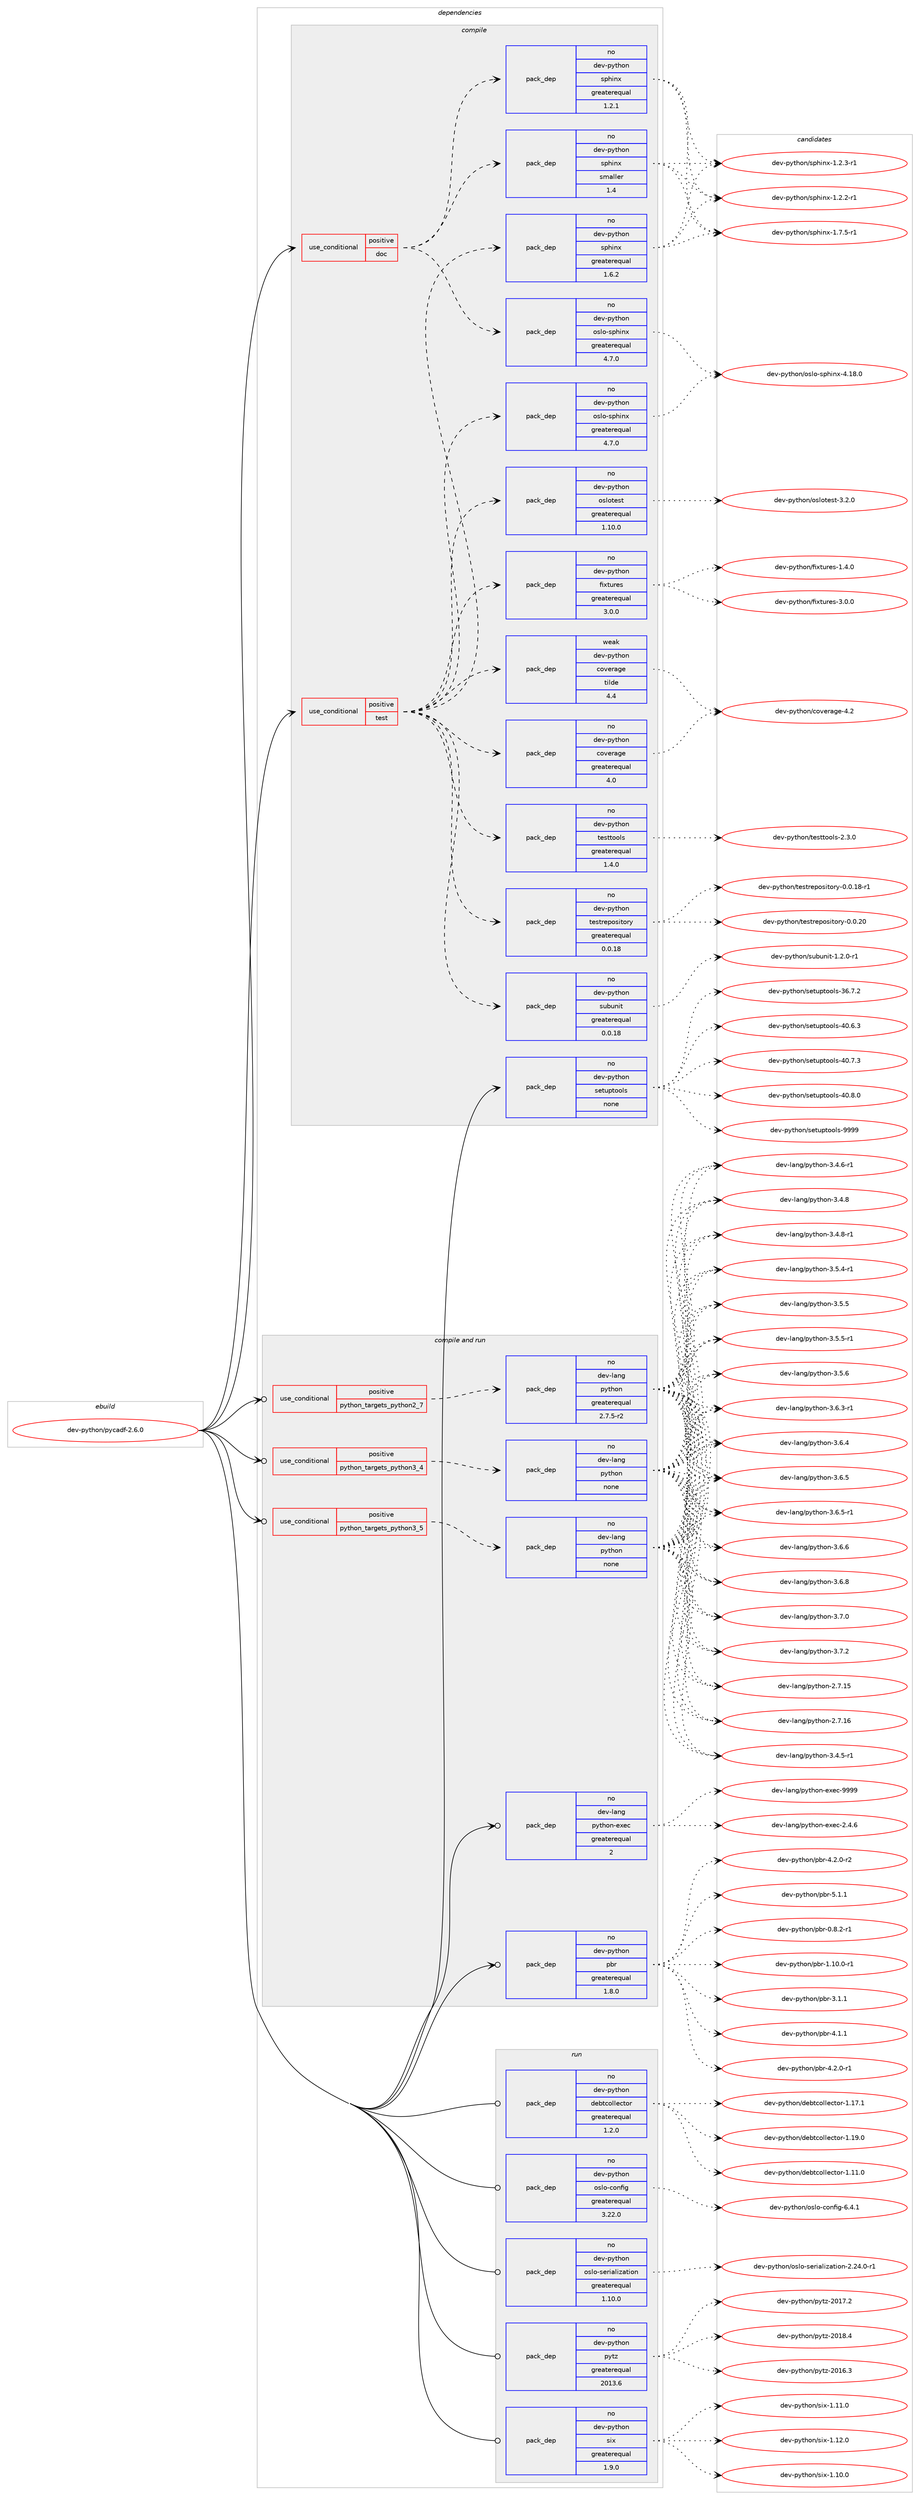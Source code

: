 digraph prolog {

# *************
# Graph options
# *************

newrank=true;
concentrate=true;
compound=true;
graph [rankdir=LR,fontname=Helvetica,fontsize=10,ranksep=1.5];#, ranksep=2.5, nodesep=0.2];
edge  [arrowhead=vee];
node  [fontname=Helvetica,fontsize=10];

# **********
# The ebuild
# **********

subgraph cluster_leftcol {
color=gray;
rank=same;
label=<<i>ebuild</i>>;
id [label="dev-python/pycadf-2.6.0", color=red, width=4, href="../dev-python/pycadf-2.6.0.svg"];
}

# ****************
# The dependencies
# ****************

subgraph cluster_midcol {
color=gray;
label=<<i>dependencies</i>>;
subgraph cluster_compile {
fillcolor="#eeeeee";
style=filled;
label=<<i>compile</i>>;
subgraph cond380289 {
dependency1427818 [label=<<TABLE BORDER="0" CELLBORDER="1" CELLSPACING="0" CELLPADDING="4"><TR><TD ROWSPAN="3" CELLPADDING="10">use_conditional</TD></TR><TR><TD>positive</TD></TR><TR><TD>doc</TD></TR></TABLE>>, shape=none, color=red];
subgraph pack1024215 {
dependency1427819 [label=<<TABLE BORDER="0" CELLBORDER="1" CELLSPACING="0" CELLPADDING="4" WIDTH="220"><TR><TD ROWSPAN="6" CELLPADDING="30">pack_dep</TD></TR><TR><TD WIDTH="110">no</TD></TR><TR><TD>dev-python</TD></TR><TR><TD>oslo-sphinx</TD></TR><TR><TD>greaterequal</TD></TR><TR><TD>4.7.0</TD></TR></TABLE>>, shape=none, color=blue];
}
dependency1427818:e -> dependency1427819:w [weight=20,style="dashed",arrowhead="vee"];
subgraph pack1024216 {
dependency1427820 [label=<<TABLE BORDER="0" CELLBORDER="1" CELLSPACING="0" CELLPADDING="4" WIDTH="220"><TR><TD ROWSPAN="6" CELLPADDING="30">pack_dep</TD></TR><TR><TD WIDTH="110">no</TD></TR><TR><TD>dev-python</TD></TR><TR><TD>sphinx</TD></TR><TR><TD>greaterequal</TD></TR><TR><TD>1.2.1</TD></TR></TABLE>>, shape=none, color=blue];
}
dependency1427818:e -> dependency1427820:w [weight=20,style="dashed",arrowhead="vee"];
subgraph pack1024217 {
dependency1427821 [label=<<TABLE BORDER="0" CELLBORDER="1" CELLSPACING="0" CELLPADDING="4" WIDTH="220"><TR><TD ROWSPAN="6" CELLPADDING="30">pack_dep</TD></TR><TR><TD WIDTH="110">no</TD></TR><TR><TD>dev-python</TD></TR><TR><TD>sphinx</TD></TR><TR><TD>smaller</TD></TR><TR><TD>1.4</TD></TR></TABLE>>, shape=none, color=blue];
}
dependency1427818:e -> dependency1427821:w [weight=20,style="dashed",arrowhead="vee"];
}
id:e -> dependency1427818:w [weight=20,style="solid",arrowhead="vee"];
subgraph cond380290 {
dependency1427822 [label=<<TABLE BORDER="0" CELLBORDER="1" CELLSPACING="0" CELLPADDING="4"><TR><TD ROWSPAN="3" CELLPADDING="10">use_conditional</TD></TR><TR><TD>positive</TD></TR><TR><TD>test</TD></TR></TABLE>>, shape=none, color=red];
subgraph pack1024218 {
dependency1427823 [label=<<TABLE BORDER="0" CELLBORDER="1" CELLSPACING="0" CELLPADDING="4" WIDTH="220"><TR><TD ROWSPAN="6" CELLPADDING="30">pack_dep</TD></TR><TR><TD WIDTH="110">no</TD></TR><TR><TD>dev-python</TD></TR><TR><TD>coverage</TD></TR><TR><TD>greaterequal</TD></TR><TR><TD>4.0</TD></TR></TABLE>>, shape=none, color=blue];
}
dependency1427822:e -> dependency1427823:w [weight=20,style="dashed",arrowhead="vee"];
subgraph pack1024219 {
dependency1427824 [label=<<TABLE BORDER="0" CELLBORDER="1" CELLSPACING="0" CELLPADDING="4" WIDTH="220"><TR><TD ROWSPAN="6" CELLPADDING="30">pack_dep</TD></TR><TR><TD WIDTH="110">weak</TD></TR><TR><TD>dev-python</TD></TR><TR><TD>coverage</TD></TR><TR><TD>tilde</TD></TR><TR><TD>4.4</TD></TR></TABLE>>, shape=none, color=blue];
}
dependency1427822:e -> dependency1427824:w [weight=20,style="dashed",arrowhead="vee"];
subgraph pack1024220 {
dependency1427825 [label=<<TABLE BORDER="0" CELLBORDER="1" CELLSPACING="0" CELLPADDING="4" WIDTH="220"><TR><TD ROWSPAN="6" CELLPADDING="30">pack_dep</TD></TR><TR><TD WIDTH="110">no</TD></TR><TR><TD>dev-python</TD></TR><TR><TD>fixtures</TD></TR><TR><TD>greaterequal</TD></TR><TR><TD>3.0.0</TD></TR></TABLE>>, shape=none, color=blue];
}
dependency1427822:e -> dependency1427825:w [weight=20,style="dashed",arrowhead="vee"];
subgraph pack1024221 {
dependency1427826 [label=<<TABLE BORDER="0" CELLBORDER="1" CELLSPACING="0" CELLPADDING="4" WIDTH="220"><TR><TD ROWSPAN="6" CELLPADDING="30">pack_dep</TD></TR><TR><TD WIDTH="110">no</TD></TR><TR><TD>dev-python</TD></TR><TR><TD>oslotest</TD></TR><TR><TD>greaterequal</TD></TR><TR><TD>1.10.0</TD></TR></TABLE>>, shape=none, color=blue];
}
dependency1427822:e -> dependency1427826:w [weight=20,style="dashed",arrowhead="vee"];
subgraph pack1024222 {
dependency1427827 [label=<<TABLE BORDER="0" CELLBORDER="1" CELLSPACING="0" CELLPADDING="4" WIDTH="220"><TR><TD ROWSPAN="6" CELLPADDING="30">pack_dep</TD></TR><TR><TD WIDTH="110">no</TD></TR><TR><TD>dev-python</TD></TR><TR><TD>subunit</TD></TR><TR><TD>greaterequal</TD></TR><TR><TD>0.0.18</TD></TR></TABLE>>, shape=none, color=blue];
}
dependency1427822:e -> dependency1427827:w [weight=20,style="dashed",arrowhead="vee"];
subgraph pack1024223 {
dependency1427828 [label=<<TABLE BORDER="0" CELLBORDER="1" CELLSPACING="0" CELLPADDING="4" WIDTH="220"><TR><TD ROWSPAN="6" CELLPADDING="30">pack_dep</TD></TR><TR><TD WIDTH="110">no</TD></TR><TR><TD>dev-python</TD></TR><TR><TD>testrepository</TD></TR><TR><TD>greaterequal</TD></TR><TR><TD>0.0.18</TD></TR></TABLE>>, shape=none, color=blue];
}
dependency1427822:e -> dependency1427828:w [weight=20,style="dashed",arrowhead="vee"];
subgraph pack1024224 {
dependency1427829 [label=<<TABLE BORDER="0" CELLBORDER="1" CELLSPACING="0" CELLPADDING="4" WIDTH="220"><TR><TD ROWSPAN="6" CELLPADDING="30">pack_dep</TD></TR><TR><TD WIDTH="110">no</TD></TR><TR><TD>dev-python</TD></TR><TR><TD>testtools</TD></TR><TR><TD>greaterequal</TD></TR><TR><TD>1.4.0</TD></TR></TABLE>>, shape=none, color=blue];
}
dependency1427822:e -> dependency1427829:w [weight=20,style="dashed",arrowhead="vee"];
subgraph pack1024225 {
dependency1427830 [label=<<TABLE BORDER="0" CELLBORDER="1" CELLSPACING="0" CELLPADDING="4" WIDTH="220"><TR><TD ROWSPAN="6" CELLPADDING="30">pack_dep</TD></TR><TR><TD WIDTH="110">no</TD></TR><TR><TD>dev-python</TD></TR><TR><TD>oslo-sphinx</TD></TR><TR><TD>greaterequal</TD></TR><TR><TD>4.7.0</TD></TR></TABLE>>, shape=none, color=blue];
}
dependency1427822:e -> dependency1427830:w [weight=20,style="dashed",arrowhead="vee"];
subgraph pack1024226 {
dependency1427831 [label=<<TABLE BORDER="0" CELLBORDER="1" CELLSPACING="0" CELLPADDING="4" WIDTH="220"><TR><TD ROWSPAN="6" CELLPADDING="30">pack_dep</TD></TR><TR><TD WIDTH="110">no</TD></TR><TR><TD>dev-python</TD></TR><TR><TD>sphinx</TD></TR><TR><TD>greaterequal</TD></TR><TR><TD>1.6.2</TD></TR></TABLE>>, shape=none, color=blue];
}
dependency1427822:e -> dependency1427831:w [weight=20,style="dashed",arrowhead="vee"];
}
id:e -> dependency1427822:w [weight=20,style="solid",arrowhead="vee"];
subgraph pack1024227 {
dependency1427832 [label=<<TABLE BORDER="0" CELLBORDER="1" CELLSPACING="0" CELLPADDING="4" WIDTH="220"><TR><TD ROWSPAN="6" CELLPADDING="30">pack_dep</TD></TR><TR><TD WIDTH="110">no</TD></TR><TR><TD>dev-python</TD></TR><TR><TD>setuptools</TD></TR><TR><TD>none</TD></TR><TR><TD></TD></TR></TABLE>>, shape=none, color=blue];
}
id:e -> dependency1427832:w [weight=20,style="solid",arrowhead="vee"];
}
subgraph cluster_compileandrun {
fillcolor="#eeeeee";
style=filled;
label=<<i>compile and run</i>>;
subgraph cond380291 {
dependency1427833 [label=<<TABLE BORDER="0" CELLBORDER="1" CELLSPACING="0" CELLPADDING="4"><TR><TD ROWSPAN="3" CELLPADDING="10">use_conditional</TD></TR><TR><TD>positive</TD></TR><TR><TD>python_targets_python2_7</TD></TR></TABLE>>, shape=none, color=red];
subgraph pack1024228 {
dependency1427834 [label=<<TABLE BORDER="0" CELLBORDER="1" CELLSPACING="0" CELLPADDING="4" WIDTH="220"><TR><TD ROWSPAN="6" CELLPADDING="30">pack_dep</TD></TR><TR><TD WIDTH="110">no</TD></TR><TR><TD>dev-lang</TD></TR><TR><TD>python</TD></TR><TR><TD>greaterequal</TD></TR><TR><TD>2.7.5-r2</TD></TR></TABLE>>, shape=none, color=blue];
}
dependency1427833:e -> dependency1427834:w [weight=20,style="dashed",arrowhead="vee"];
}
id:e -> dependency1427833:w [weight=20,style="solid",arrowhead="odotvee"];
subgraph cond380292 {
dependency1427835 [label=<<TABLE BORDER="0" CELLBORDER="1" CELLSPACING="0" CELLPADDING="4"><TR><TD ROWSPAN="3" CELLPADDING="10">use_conditional</TD></TR><TR><TD>positive</TD></TR><TR><TD>python_targets_python3_4</TD></TR></TABLE>>, shape=none, color=red];
subgraph pack1024229 {
dependency1427836 [label=<<TABLE BORDER="0" CELLBORDER="1" CELLSPACING="0" CELLPADDING="4" WIDTH="220"><TR><TD ROWSPAN="6" CELLPADDING="30">pack_dep</TD></TR><TR><TD WIDTH="110">no</TD></TR><TR><TD>dev-lang</TD></TR><TR><TD>python</TD></TR><TR><TD>none</TD></TR><TR><TD></TD></TR></TABLE>>, shape=none, color=blue];
}
dependency1427835:e -> dependency1427836:w [weight=20,style="dashed",arrowhead="vee"];
}
id:e -> dependency1427835:w [weight=20,style="solid",arrowhead="odotvee"];
subgraph cond380293 {
dependency1427837 [label=<<TABLE BORDER="0" CELLBORDER="1" CELLSPACING="0" CELLPADDING="4"><TR><TD ROWSPAN="3" CELLPADDING="10">use_conditional</TD></TR><TR><TD>positive</TD></TR><TR><TD>python_targets_python3_5</TD></TR></TABLE>>, shape=none, color=red];
subgraph pack1024230 {
dependency1427838 [label=<<TABLE BORDER="0" CELLBORDER="1" CELLSPACING="0" CELLPADDING="4" WIDTH="220"><TR><TD ROWSPAN="6" CELLPADDING="30">pack_dep</TD></TR><TR><TD WIDTH="110">no</TD></TR><TR><TD>dev-lang</TD></TR><TR><TD>python</TD></TR><TR><TD>none</TD></TR><TR><TD></TD></TR></TABLE>>, shape=none, color=blue];
}
dependency1427837:e -> dependency1427838:w [weight=20,style="dashed",arrowhead="vee"];
}
id:e -> dependency1427837:w [weight=20,style="solid",arrowhead="odotvee"];
subgraph pack1024231 {
dependency1427839 [label=<<TABLE BORDER="0" CELLBORDER="1" CELLSPACING="0" CELLPADDING="4" WIDTH="220"><TR><TD ROWSPAN="6" CELLPADDING="30">pack_dep</TD></TR><TR><TD WIDTH="110">no</TD></TR><TR><TD>dev-lang</TD></TR><TR><TD>python-exec</TD></TR><TR><TD>greaterequal</TD></TR><TR><TD>2</TD></TR></TABLE>>, shape=none, color=blue];
}
id:e -> dependency1427839:w [weight=20,style="solid",arrowhead="odotvee"];
subgraph pack1024232 {
dependency1427840 [label=<<TABLE BORDER="0" CELLBORDER="1" CELLSPACING="0" CELLPADDING="4" WIDTH="220"><TR><TD ROWSPAN="6" CELLPADDING="30">pack_dep</TD></TR><TR><TD WIDTH="110">no</TD></TR><TR><TD>dev-python</TD></TR><TR><TD>pbr</TD></TR><TR><TD>greaterequal</TD></TR><TR><TD>1.8.0</TD></TR></TABLE>>, shape=none, color=blue];
}
id:e -> dependency1427840:w [weight=20,style="solid",arrowhead="odotvee"];
}
subgraph cluster_run {
fillcolor="#eeeeee";
style=filled;
label=<<i>run</i>>;
subgraph pack1024233 {
dependency1427841 [label=<<TABLE BORDER="0" CELLBORDER="1" CELLSPACING="0" CELLPADDING="4" WIDTH="220"><TR><TD ROWSPAN="6" CELLPADDING="30">pack_dep</TD></TR><TR><TD WIDTH="110">no</TD></TR><TR><TD>dev-python</TD></TR><TR><TD>debtcollector</TD></TR><TR><TD>greaterequal</TD></TR><TR><TD>1.2.0</TD></TR></TABLE>>, shape=none, color=blue];
}
id:e -> dependency1427841:w [weight=20,style="solid",arrowhead="odot"];
subgraph pack1024234 {
dependency1427842 [label=<<TABLE BORDER="0" CELLBORDER="1" CELLSPACING="0" CELLPADDING="4" WIDTH="220"><TR><TD ROWSPAN="6" CELLPADDING="30">pack_dep</TD></TR><TR><TD WIDTH="110">no</TD></TR><TR><TD>dev-python</TD></TR><TR><TD>oslo-config</TD></TR><TR><TD>greaterequal</TD></TR><TR><TD>3.22.0</TD></TR></TABLE>>, shape=none, color=blue];
}
id:e -> dependency1427842:w [weight=20,style="solid",arrowhead="odot"];
subgraph pack1024235 {
dependency1427843 [label=<<TABLE BORDER="0" CELLBORDER="1" CELLSPACING="0" CELLPADDING="4" WIDTH="220"><TR><TD ROWSPAN="6" CELLPADDING="30">pack_dep</TD></TR><TR><TD WIDTH="110">no</TD></TR><TR><TD>dev-python</TD></TR><TR><TD>oslo-serialization</TD></TR><TR><TD>greaterequal</TD></TR><TR><TD>1.10.0</TD></TR></TABLE>>, shape=none, color=blue];
}
id:e -> dependency1427843:w [weight=20,style="solid",arrowhead="odot"];
subgraph pack1024236 {
dependency1427844 [label=<<TABLE BORDER="0" CELLBORDER="1" CELLSPACING="0" CELLPADDING="4" WIDTH="220"><TR><TD ROWSPAN="6" CELLPADDING="30">pack_dep</TD></TR><TR><TD WIDTH="110">no</TD></TR><TR><TD>dev-python</TD></TR><TR><TD>pytz</TD></TR><TR><TD>greaterequal</TD></TR><TR><TD>2013.6</TD></TR></TABLE>>, shape=none, color=blue];
}
id:e -> dependency1427844:w [weight=20,style="solid",arrowhead="odot"];
subgraph pack1024237 {
dependency1427845 [label=<<TABLE BORDER="0" CELLBORDER="1" CELLSPACING="0" CELLPADDING="4" WIDTH="220"><TR><TD ROWSPAN="6" CELLPADDING="30">pack_dep</TD></TR><TR><TD WIDTH="110">no</TD></TR><TR><TD>dev-python</TD></TR><TR><TD>six</TD></TR><TR><TD>greaterequal</TD></TR><TR><TD>1.9.0</TD></TR></TABLE>>, shape=none, color=blue];
}
id:e -> dependency1427845:w [weight=20,style="solid",arrowhead="odot"];
}
}

# **************
# The candidates
# **************

subgraph cluster_choices {
rank=same;
color=gray;
label=<<i>candidates</i>>;

subgraph choice1024215 {
color=black;
nodesep=1;
choice10010111845112121116104111110471111151081114511511210410511012045524649564648 [label="dev-python/oslo-sphinx-4.18.0", color=red, width=4,href="../dev-python/oslo-sphinx-4.18.0.svg"];
dependency1427819:e -> choice10010111845112121116104111110471111151081114511511210410511012045524649564648:w [style=dotted,weight="100"];
}
subgraph choice1024216 {
color=black;
nodesep=1;
choice10010111845112121116104111110471151121041051101204549465046504511449 [label="dev-python/sphinx-1.2.2-r1", color=red, width=4,href="../dev-python/sphinx-1.2.2-r1.svg"];
choice10010111845112121116104111110471151121041051101204549465046514511449 [label="dev-python/sphinx-1.2.3-r1", color=red, width=4,href="../dev-python/sphinx-1.2.3-r1.svg"];
choice10010111845112121116104111110471151121041051101204549465546534511449 [label="dev-python/sphinx-1.7.5-r1", color=red, width=4,href="../dev-python/sphinx-1.7.5-r1.svg"];
dependency1427820:e -> choice10010111845112121116104111110471151121041051101204549465046504511449:w [style=dotted,weight="100"];
dependency1427820:e -> choice10010111845112121116104111110471151121041051101204549465046514511449:w [style=dotted,weight="100"];
dependency1427820:e -> choice10010111845112121116104111110471151121041051101204549465546534511449:w [style=dotted,weight="100"];
}
subgraph choice1024217 {
color=black;
nodesep=1;
choice10010111845112121116104111110471151121041051101204549465046504511449 [label="dev-python/sphinx-1.2.2-r1", color=red, width=4,href="../dev-python/sphinx-1.2.2-r1.svg"];
choice10010111845112121116104111110471151121041051101204549465046514511449 [label="dev-python/sphinx-1.2.3-r1", color=red, width=4,href="../dev-python/sphinx-1.2.3-r1.svg"];
choice10010111845112121116104111110471151121041051101204549465546534511449 [label="dev-python/sphinx-1.7.5-r1", color=red, width=4,href="../dev-python/sphinx-1.7.5-r1.svg"];
dependency1427821:e -> choice10010111845112121116104111110471151121041051101204549465046504511449:w [style=dotted,weight="100"];
dependency1427821:e -> choice10010111845112121116104111110471151121041051101204549465046514511449:w [style=dotted,weight="100"];
dependency1427821:e -> choice10010111845112121116104111110471151121041051101204549465546534511449:w [style=dotted,weight="100"];
}
subgraph choice1024218 {
color=black;
nodesep=1;
choice1001011184511212111610411111047991111181011149710310145524650 [label="dev-python/coverage-4.2", color=red, width=4,href="../dev-python/coverage-4.2.svg"];
dependency1427823:e -> choice1001011184511212111610411111047991111181011149710310145524650:w [style=dotted,weight="100"];
}
subgraph choice1024219 {
color=black;
nodesep=1;
choice1001011184511212111610411111047991111181011149710310145524650 [label="dev-python/coverage-4.2", color=red, width=4,href="../dev-python/coverage-4.2.svg"];
dependency1427824:e -> choice1001011184511212111610411111047991111181011149710310145524650:w [style=dotted,weight="100"];
}
subgraph choice1024220 {
color=black;
nodesep=1;
choice1001011184511212111610411111047102105120116117114101115454946524648 [label="dev-python/fixtures-1.4.0", color=red, width=4,href="../dev-python/fixtures-1.4.0.svg"];
choice1001011184511212111610411111047102105120116117114101115455146484648 [label="dev-python/fixtures-3.0.0", color=red, width=4,href="../dev-python/fixtures-3.0.0.svg"];
dependency1427825:e -> choice1001011184511212111610411111047102105120116117114101115454946524648:w [style=dotted,weight="100"];
dependency1427825:e -> choice1001011184511212111610411111047102105120116117114101115455146484648:w [style=dotted,weight="100"];
}
subgraph choice1024221 {
color=black;
nodesep=1;
choice1001011184511212111610411111047111115108111116101115116455146504648 [label="dev-python/oslotest-3.2.0", color=red, width=4,href="../dev-python/oslotest-3.2.0.svg"];
dependency1427826:e -> choice1001011184511212111610411111047111115108111116101115116455146504648:w [style=dotted,weight="100"];
}
subgraph choice1024222 {
color=black;
nodesep=1;
choice1001011184511212111610411111047115117981171101051164549465046484511449 [label="dev-python/subunit-1.2.0-r1", color=red, width=4,href="../dev-python/subunit-1.2.0-r1.svg"];
dependency1427827:e -> choice1001011184511212111610411111047115117981171101051164549465046484511449:w [style=dotted,weight="100"];
}
subgraph choice1024223 {
color=black;
nodesep=1;
choice1001011184511212111610411111047116101115116114101112111115105116111114121454846484649564511449 [label="dev-python/testrepository-0.0.18-r1", color=red, width=4,href="../dev-python/testrepository-0.0.18-r1.svg"];
choice100101118451121211161041111104711610111511611410111211111510511611111412145484648465048 [label="dev-python/testrepository-0.0.20", color=red, width=4,href="../dev-python/testrepository-0.0.20.svg"];
dependency1427828:e -> choice1001011184511212111610411111047116101115116114101112111115105116111114121454846484649564511449:w [style=dotted,weight="100"];
dependency1427828:e -> choice100101118451121211161041111104711610111511611410111211111510511611111412145484648465048:w [style=dotted,weight="100"];
}
subgraph choice1024224 {
color=black;
nodesep=1;
choice1001011184511212111610411111047116101115116116111111108115455046514648 [label="dev-python/testtools-2.3.0", color=red, width=4,href="../dev-python/testtools-2.3.0.svg"];
dependency1427829:e -> choice1001011184511212111610411111047116101115116116111111108115455046514648:w [style=dotted,weight="100"];
}
subgraph choice1024225 {
color=black;
nodesep=1;
choice10010111845112121116104111110471111151081114511511210410511012045524649564648 [label="dev-python/oslo-sphinx-4.18.0", color=red, width=4,href="../dev-python/oslo-sphinx-4.18.0.svg"];
dependency1427830:e -> choice10010111845112121116104111110471111151081114511511210410511012045524649564648:w [style=dotted,weight="100"];
}
subgraph choice1024226 {
color=black;
nodesep=1;
choice10010111845112121116104111110471151121041051101204549465046504511449 [label="dev-python/sphinx-1.2.2-r1", color=red, width=4,href="../dev-python/sphinx-1.2.2-r1.svg"];
choice10010111845112121116104111110471151121041051101204549465046514511449 [label="dev-python/sphinx-1.2.3-r1", color=red, width=4,href="../dev-python/sphinx-1.2.3-r1.svg"];
choice10010111845112121116104111110471151121041051101204549465546534511449 [label="dev-python/sphinx-1.7.5-r1", color=red, width=4,href="../dev-python/sphinx-1.7.5-r1.svg"];
dependency1427831:e -> choice10010111845112121116104111110471151121041051101204549465046504511449:w [style=dotted,weight="100"];
dependency1427831:e -> choice10010111845112121116104111110471151121041051101204549465046514511449:w [style=dotted,weight="100"];
dependency1427831:e -> choice10010111845112121116104111110471151121041051101204549465546534511449:w [style=dotted,weight="100"];
}
subgraph choice1024227 {
color=black;
nodesep=1;
choice100101118451121211161041111104711510111611711211611111110811545515446554650 [label="dev-python/setuptools-36.7.2", color=red, width=4,href="../dev-python/setuptools-36.7.2.svg"];
choice100101118451121211161041111104711510111611711211611111110811545524846544651 [label="dev-python/setuptools-40.6.3", color=red, width=4,href="../dev-python/setuptools-40.6.3.svg"];
choice100101118451121211161041111104711510111611711211611111110811545524846554651 [label="dev-python/setuptools-40.7.3", color=red, width=4,href="../dev-python/setuptools-40.7.3.svg"];
choice100101118451121211161041111104711510111611711211611111110811545524846564648 [label="dev-python/setuptools-40.8.0", color=red, width=4,href="../dev-python/setuptools-40.8.0.svg"];
choice10010111845112121116104111110471151011161171121161111111081154557575757 [label="dev-python/setuptools-9999", color=red, width=4,href="../dev-python/setuptools-9999.svg"];
dependency1427832:e -> choice100101118451121211161041111104711510111611711211611111110811545515446554650:w [style=dotted,weight="100"];
dependency1427832:e -> choice100101118451121211161041111104711510111611711211611111110811545524846544651:w [style=dotted,weight="100"];
dependency1427832:e -> choice100101118451121211161041111104711510111611711211611111110811545524846554651:w [style=dotted,weight="100"];
dependency1427832:e -> choice100101118451121211161041111104711510111611711211611111110811545524846564648:w [style=dotted,weight="100"];
dependency1427832:e -> choice10010111845112121116104111110471151011161171121161111111081154557575757:w [style=dotted,weight="100"];
}
subgraph choice1024228 {
color=black;
nodesep=1;
choice10010111845108971101034711212111610411111045504655464953 [label="dev-lang/python-2.7.15", color=red, width=4,href="../dev-lang/python-2.7.15.svg"];
choice10010111845108971101034711212111610411111045504655464954 [label="dev-lang/python-2.7.16", color=red, width=4,href="../dev-lang/python-2.7.16.svg"];
choice1001011184510897110103471121211161041111104551465246534511449 [label="dev-lang/python-3.4.5-r1", color=red, width=4,href="../dev-lang/python-3.4.5-r1.svg"];
choice1001011184510897110103471121211161041111104551465246544511449 [label="dev-lang/python-3.4.6-r1", color=red, width=4,href="../dev-lang/python-3.4.6-r1.svg"];
choice100101118451089711010347112121116104111110455146524656 [label="dev-lang/python-3.4.8", color=red, width=4,href="../dev-lang/python-3.4.8.svg"];
choice1001011184510897110103471121211161041111104551465246564511449 [label="dev-lang/python-3.4.8-r1", color=red, width=4,href="../dev-lang/python-3.4.8-r1.svg"];
choice1001011184510897110103471121211161041111104551465346524511449 [label="dev-lang/python-3.5.4-r1", color=red, width=4,href="../dev-lang/python-3.5.4-r1.svg"];
choice100101118451089711010347112121116104111110455146534653 [label="dev-lang/python-3.5.5", color=red, width=4,href="../dev-lang/python-3.5.5.svg"];
choice1001011184510897110103471121211161041111104551465346534511449 [label="dev-lang/python-3.5.5-r1", color=red, width=4,href="../dev-lang/python-3.5.5-r1.svg"];
choice100101118451089711010347112121116104111110455146534654 [label="dev-lang/python-3.5.6", color=red, width=4,href="../dev-lang/python-3.5.6.svg"];
choice1001011184510897110103471121211161041111104551465446514511449 [label="dev-lang/python-3.6.3-r1", color=red, width=4,href="../dev-lang/python-3.6.3-r1.svg"];
choice100101118451089711010347112121116104111110455146544652 [label="dev-lang/python-3.6.4", color=red, width=4,href="../dev-lang/python-3.6.4.svg"];
choice100101118451089711010347112121116104111110455146544653 [label="dev-lang/python-3.6.5", color=red, width=4,href="../dev-lang/python-3.6.5.svg"];
choice1001011184510897110103471121211161041111104551465446534511449 [label="dev-lang/python-3.6.5-r1", color=red, width=4,href="../dev-lang/python-3.6.5-r1.svg"];
choice100101118451089711010347112121116104111110455146544654 [label="dev-lang/python-3.6.6", color=red, width=4,href="../dev-lang/python-3.6.6.svg"];
choice100101118451089711010347112121116104111110455146544656 [label="dev-lang/python-3.6.8", color=red, width=4,href="../dev-lang/python-3.6.8.svg"];
choice100101118451089711010347112121116104111110455146554648 [label="dev-lang/python-3.7.0", color=red, width=4,href="../dev-lang/python-3.7.0.svg"];
choice100101118451089711010347112121116104111110455146554650 [label="dev-lang/python-3.7.2", color=red, width=4,href="../dev-lang/python-3.7.2.svg"];
dependency1427834:e -> choice10010111845108971101034711212111610411111045504655464953:w [style=dotted,weight="100"];
dependency1427834:e -> choice10010111845108971101034711212111610411111045504655464954:w [style=dotted,weight="100"];
dependency1427834:e -> choice1001011184510897110103471121211161041111104551465246534511449:w [style=dotted,weight="100"];
dependency1427834:e -> choice1001011184510897110103471121211161041111104551465246544511449:w [style=dotted,weight="100"];
dependency1427834:e -> choice100101118451089711010347112121116104111110455146524656:w [style=dotted,weight="100"];
dependency1427834:e -> choice1001011184510897110103471121211161041111104551465246564511449:w [style=dotted,weight="100"];
dependency1427834:e -> choice1001011184510897110103471121211161041111104551465346524511449:w [style=dotted,weight="100"];
dependency1427834:e -> choice100101118451089711010347112121116104111110455146534653:w [style=dotted,weight="100"];
dependency1427834:e -> choice1001011184510897110103471121211161041111104551465346534511449:w [style=dotted,weight="100"];
dependency1427834:e -> choice100101118451089711010347112121116104111110455146534654:w [style=dotted,weight="100"];
dependency1427834:e -> choice1001011184510897110103471121211161041111104551465446514511449:w [style=dotted,weight="100"];
dependency1427834:e -> choice100101118451089711010347112121116104111110455146544652:w [style=dotted,weight="100"];
dependency1427834:e -> choice100101118451089711010347112121116104111110455146544653:w [style=dotted,weight="100"];
dependency1427834:e -> choice1001011184510897110103471121211161041111104551465446534511449:w [style=dotted,weight="100"];
dependency1427834:e -> choice100101118451089711010347112121116104111110455146544654:w [style=dotted,weight="100"];
dependency1427834:e -> choice100101118451089711010347112121116104111110455146544656:w [style=dotted,weight="100"];
dependency1427834:e -> choice100101118451089711010347112121116104111110455146554648:w [style=dotted,weight="100"];
dependency1427834:e -> choice100101118451089711010347112121116104111110455146554650:w [style=dotted,weight="100"];
}
subgraph choice1024229 {
color=black;
nodesep=1;
choice10010111845108971101034711212111610411111045504655464953 [label="dev-lang/python-2.7.15", color=red, width=4,href="../dev-lang/python-2.7.15.svg"];
choice10010111845108971101034711212111610411111045504655464954 [label="dev-lang/python-2.7.16", color=red, width=4,href="../dev-lang/python-2.7.16.svg"];
choice1001011184510897110103471121211161041111104551465246534511449 [label="dev-lang/python-3.4.5-r1", color=red, width=4,href="../dev-lang/python-3.4.5-r1.svg"];
choice1001011184510897110103471121211161041111104551465246544511449 [label="dev-lang/python-3.4.6-r1", color=red, width=4,href="../dev-lang/python-3.4.6-r1.svg"];
choice100101118451089711010347112121116104111110455146524656 [label="dev-lang/python-3.4.8", color=red, width=4,href="../dev-lang/python-3.4.8.svg"];
choice1001011184510897110103471121211161041111104551465246564511449 [label="dev-lang/python-3.4.8-r1", color=red, width=4,href="../dev-lang/python-3.4.8-r1.svg"];
choice1001011184510897110103471121211161041111104551465346524511449 [label="dev-lang/python-3.5.4-r1", color=red, width=4,href="../dev-lang/python-3.5.4-r1.svg"];
choice100101118451089711010347112121116104111110455146534653 [label="dev-lang/python-3.5.5", color=red, width=4,href="../dev-lang/python-3.5.5.svg"];
choice1001011184510897110103471121211161041111104551465346534511449 [label="dev-lang/python-3.5.5-r1", color=red, width=4,href="../dev-lang/python-3.5.5-r1.svg"];
choice100101118451089711010347112121116104111110455146534654 [label="dev-lang/python-3.5.6", color=red, width=4,href="../dev-lang/python-3.5.6.svg"];
choice1001011184510897110103471121211161041111104551465446514511449 [label="dev-lang/python-3.6.3-r1", color=red, width=4,href="../dev-lang/python-3.6.3-r1.svg"];
choice100101118451089711010347112121116104111110455146544652 [label="dev-lang/python-3.6.4", color=red, width=4,href="../dev-lang/python-3.6.4.svg"];
choice100101118451089711010347112121116104111110455146544653 [label="dev-lang/python-3.6.5", color=red, width=4,href="../dev-lang/python-3.6.5.svg"];
choice1001011184510897110103471121211161041111104551465446534511449 [label="dev-lang/python-3.6.5-r1", color=red, width=4,href="../dev-lang/python-3.6.5-r1.svg"];
choice100101118451089711010347112121116104111110455146544654 [label="dev-lang/python-3.6.6", color=red, width=4,href="../dev-lang/python-3.6.6.svg"];
choice100101118451089711010347112121116104111110455146544656 [label="dev-lang/python-3.6.8", color=red, width=4,href="../dev-lang/python-3.6.8.svg"];
choice100101118451089711010347112121116104111110455146554648 [label="dev-lang/python-3.7.0", color=red, width=4,href="../dev-lang/python-3.7.0.svg"];
choice100101118451089711010347112121116104111110455146554650 [label="dev-lang/python-3.7.2", color=red, width=4,href="../dev-lang/python-3.7.2.svg"];
dependency1427836:e -> choice10010111845108971101034711212111610411111045504655464953:w [style=dotted,weight="100"];
dependency1427836:e -> choice10010111845108971101034711212111610411111045504655464954:w [style=dotted,weight="100"];
dependency1427836:e -> choice1001011184510897110103471121211161041111104551465246534511449:w [style=dotted,weight="100"];
dependency1427836:e -> choice1001011184510897110103471121211161041111104551465246544511449:w [style=dotted,weight="100"];
dependency1427836:e -> choice100101118451089711010347112121116104111110455146524656:w [style=dotted,weight="100"];
dependency1427836:e -> choice1001011184510897110103471121211161041111104551465246564511449:w [style=dotted,weight="100"];
dependency1427836:e -> choice1001011184510897110103471121211161041111104551465346524511449:w [style=dotted,weight="100"];
dependency1427836:e -> choice100101118451089711010347112121116104111110455146534653:w [style=dotted,weight="100"];
dependency1427836:e -> choice1001011184510897110103471121211161041111104551465346534511449:w [style=dotted,weight="100"];
dependency1427836:e -> choice100101118451089711010347112121116104111110455146534654:w [style=dotted,weight="100"];
dependency1427836:e -> choice1001011184510897110103471121211161041111104551465446514511449:w [style=dotted,weight="100"];
dependency1427836:e -> choice100101118451089711010347112121116104111110455146544652:w [style=dotted,weight="100"];
dependency1427836:e -> choice100101118451089711010347112121116104111110455146544653:w [style=dotted,weight="100"];
dependency1427836:e -> choice1001011184510897110103471121211161041111104551465446534511449:w [style=dotted,weight="100"];
dependency1427836:e -> choice100101118451089711010347112121116104111110455146544654:w [style=dotted,weight="100"];
dependency1427836:e -> choice100101118451089711010347112121116104111110455146544656:w [style=dotted,weight="100"];
dependency1427836:e -> choice100101118451089711010347112121116104111110455146554648:w [style=dotted,weight="100"];
dependency1427836:e -> choice100101118451089711010347112121116104111110455146554650:w [style=dotted,weight="100"];
}
subgraph choice1024230 {
color=black;
nodesep=1;
choice10010111845108971101034711212111610411111045504655464953 [label="dev-lang/python-2.7.15", color=red, width=4,href="../dev-lang/python-2.7.15.svg"];
choice10010111845108971101034711212111610411111045504655464954 [label="dev-lang/python-2.7.16", color=red, width=4,href="../dev-lang/python-2.7.16.svg"];
choice1001011184510897110103471121211161041111104551465246534511449 [label="dev-lang/python-3.4.5-r1", color=red, width=4,href="../dev-lang/python-3.4.5-r1.svg"];
choice1001011184510897110103471121211161041111104551465246544511449 [label="dev-lang/python-3.4.6-r1", color=red, width=4,href="../dev-lang/python-3.4.6-r1.svg"];
choice100101118451089711010347112121116104111110455146524656 [label="dev-lang/python-3.4.8", color=red, width=4,href="../dev-lang/python-3.4.8.svg"];
choice1001011184510897110103471121211161041111104551465246564511449 [label="dev-lang/python-3.4.8-r1", color=red, width=4,href="../dev-lang/python-3.4.8-r1.svg"];
choice1001011184510897110103471121211161041111104551465346524511449 [label="dev-lang/python-3.5.4-r1", color=red, width=4,href="../dev-lang/python-3.5.4-r1.svg"];
choice100101118451089711010347112121116104111110455146534653 [label="dev-lang/python-3.5.5", color=red, width=4,href="../dev-lang/python-3.5.5.svg"];
choice1001011184510897110103471121211161041111104551465346534511449 [label="dev-lang/python-3.5.5-r1", color=red, width=4,href="../dev-lang/python-3.5.5-r1.svg"];
choice100101118451089711010347112121116104111110455146534654 [label="dev-lang/python-3.5.6", color=red, width=4,href="../dev-lang/python-3.5.6.svg"];
choice1001011184510897110103471121211161041111104551465446514511449 [label="dev-lang/python-3.6.3-r1", color=red, width=4,href="../dev-lang/python-3.6.3-r1.svg"];
choice100101118451089711010347112121116104111110455146544652 [label="dev-lang/python-3.6.4", color=red, width=4,href="../dev-lang/python-3.6.4.svg"];
choice100101118451089711010347112121116104111110455146544653 [label="dev-lang/python-3.6.5", color=red, width=4,href="../dev-lang/python-3.6.5.svg"];
choice1001011184510897110103471121211161041111104551465446534511449 [label="dev-lang/python-3.6.5-r1", color=red, width=4,href="../dev-lang/python-3.6.5-r1.svg"];
choice100101118451089711010347112121116104111110455146544654 [label="dev-lang/python-3.6.6", color=red, width=4,href="../dev-lang/python-3.6.6.svg"];
choice100101118451089711010347112121116104111110455146544656 [label="dev-lang/python-3.6.8", color=red, width=4,href="../dev-lang/python-3.6.8.svg"];
choice100101118451089711010347112121116104111110455146554648 [label="dev-lang/python-3.7.0", color=red, width=4,href="../dev-lang/python-3.7.0.svg"];
choice100101118451089711010347112121116104111110455146554650 [label="dev-lang/python-3.7.2", color=red, width=4,href="../dev-lang/python-3.7.2.svg"];
dependency1427838:e -> choice10010111845108971101034711212111610411111045504655464953:w [style=dotted,weight="100"];
dependency1427838:e -> choice10010111845108971101034711212111610411111045504655464954:w [style=dotted,weight="100"];
dependency1427838:e -> choice1001011184510897110103471121211161041111104551465246534511449:w [style=dotted,weight="100"];
dependency1427838:e -> choice1001011184510897110103471121211161041111104551465246544511449:w [style=dotted,weight="100"];
dependency1427838:e -> choice100101118451089711010347112121116104111110455146524656:w [style=dotted,weight="100"];
dependency1427838:e -> choice1001011184510897110103471121211161041111104551465246564511449:w [style=dotted,weight="100"];
dependency1427838:e -> choice1001011184510897110103471121211161041111104551465346524511449:w [style=dotted,weight="100"];
dependency1427838:e -> choice100101118451089711010347112121116104111110455146534653:w [style=dotted,weight="100"];
dependency1427838:e -> choice1001011184510897110103471121211161041111104551465346534511449:w [style=dotted,weight="100"];
dependency1427838:e -> choice100101118451089711010347112121116104111110455146534654:w [style=dotted,weight="100"];
dependency1427838:e -> choice1001011184510897110103471121211161041111104551465446514511449:w [style=dotted,weight="100"];
dependency1427838:e -> choice100101118451089711010347112121116104111110455146544652:w [style=dotted,weight="100"];
dependency1427838:e -> choice100101118451089711010347112121116104111110455146544653:w [style=dotted,weight="100"];
dependency1427838:e -> choice1001011184510897110103471121211161041111104551465446534511449:w [style=dotted,weight="100"];
dependency1427838:e -> choice100101118451089711010347112121116104111110455146544654:w [style=dotted,weight="100"];
dependency1427838:e -> choice100101118451089711010347112121116104111110455146544656:w [style=dotted,weight="100"];
dependency1427838:e -> choice100101118451089711010347112121116104111110455146554648:w [style=dotted,weight="100"];
dependency1427838:e -> choice100101118451089711010347112121116104111110455146554650:w [style=dotted,weight="100"];
}
subgraph choice1024231 {
color=black;
nodesep=1;
choice1001011184510897110103471121211161041111104510112010199455046524654 [label="dev-lang/python-exec-2.4.6", color=red, width=4,href="../dev-lang/python-exec-2.4.6.svg"];
choice10010111845108971101034711212111610411111045101120101994557575757 [label="dev-lang/python-exec-9999", color=red, width=4,href="../dev-lang/python-exec-9999.svg"];
dependency1427839:e -> choice1001011184510897110103471121211161041111104510112010199455046524654:w [style=dotted,weight="100"];
dependency1427839:e -> choice10010111845108971101034711212111610411111045101120101994557575757:w [style=dotted,weight="100"];
}
subgraph choice1024232 {
color=black;
nodesep=1;
choice1001011184511212111610411111047112981144548465646504511449 [label="dev-python/pbr-0.8.2-r1", color=red, width=4,href="../dev-python/pbr-0.8.2-r1.svg"];
choice100101118451121211161041111104711298114454946494846484511449 [label="dev-python/pbr-1.10.0-r1", color=red, width=4,href="../dev-python/pbr-1.10.0-r1.svg"];
choice100101118451121211161041111104711298114455146494649 [label="dev-python/pbr-3.1.1", color=red, width=4,href="../dev-python/pbr-3.1.1.svg"];
choice100101118451121211161041111104711298114455246494649 [label="dev-python/pbr-4.1.1", color=red, width=4,href="../dev-python/pbr-4.1.1.svg"];
choice1001011184511212111610411111047112981144552465046484511449 [label="dev-python/pbr-4.2.0-r1", color=red, width=4,href="../dev-python/pbr-4.2.0-r1.svg"];
choice1001011184511212111610411111047112981144552465046484511450 [label="dev-python/pbr-4.2.0-r2", color=red, width=4,href="../dev-python/pbr-4.2.0-r2.svg"];
choice100101118451121211161041111104711298114455346494649 [label="dev-python/pbr-5.1.1", color=red, width=4,href="../dev-python/pbr-5.1.1.svg"];
dependency1427840:e -> choice1001011184511212111610411111047112981144548465646504511449:w [style=dotted,weight="100"];
dependency1427840:e -> choice100101118451121211161041111104711298114454946494846484511449:w [style=dotted,weight="100"];
dependency1427840:e -> choice100101118451121211161041111104711298114455146494649:w [style=dotted,weight="100"];
dependency1427840:e -> choice100101118451121211161041111104711298114455246494649:w [style=dotted,weight="100"];
dependency1427840:e -> choice1001011184511212111610411111047112981144552465046484511449:w [style=dotted,weight="100"];
dependency1427840:e -> choice1001011184511212111610411111047112981144552465046484511450:w [style=dotted,weight="100"];
dependency1427840:e -> choice100101118451121211161041111104711298114455346494649:w [style=dotted,weight="100"];
}
subgraph choice1024233 {
color=black;
nodesep=1;
choice100101118451121211161041111104710010198116991111081081019911611111445494649494648 [label="dev-python/debtcollector-1.11.0", color=red, width=4,href="../dev-python/debtcollector-1.11.0.svg"];
choice100101118451121211161041111104710010198116991111081081019911611111445494649554649 [label="dev-python/debtcollector-1.17.1", color=red, width=4,href="../dev-python/debtcollector-1.17.1.svg"];
choice100101118451121211161041111104710010198116991111081081019911611111445494649574648 [label="dev-python/debtcollector-1.19.0", color=red, width=4,href="../dev-python/debtcollector-1.19.0.svg"];
dependency1427841:e -> choice100101118451121211161041111104710010198116991111081081019911611111445494649494648:w [style=dotted,weight="100"];
dependency1427841:e -> choice100101118451121211161041111104710010198116991111081081019911611111445494649554649:w [style=dotted,weight="100"];
dependency1427841:e -> choice100101118451121211161041111104710010198116991111081081019911611111445494649574648:w [style=dotted,weight="100"];
}
subgraph choice1024234 {
color=black;
nodesep=1;
choice10010111845112121116104111110471111151081114599111110102105103455446524649 [label="dev-python/oslo-config-6.4.1", color=red, width=4,href="../dev-python/oslo-config-6.4.1.svg"];
dependency1427842:e -> choice10010111845112121116104111110471111151081114599111110102105103455446524649:w [style=dotted,weight="100"];
}
subgraph choice1024235 {
color=black;
nodesep=1;
choice1001011184511212111610411111047111115108111451151011141059710810512297116105111110455046505246484511449 [label="dev-python/oslo-serialization-2.24.0-r1", color=red, width=4,href="../dev-python/oslo-serialization-2.24.0-r1.svg"];
dependency1427843:e -> choice1001011184511212111610411111047111115108111451151011141059710810512297116105111110455046505246484511449:w [style=dotted,weight="100"];
}
subgraph choice1024236 {
color=black;
nodesep=1;
choice100101118451121211161041111104711212111612245504849544651 [label="dev-python/pytz-2016.3", color=red, width=4,href="../dev-python/pytz-2016.3.svg"];
choice100101118451121211161041111104711212111612245504849554650 [label="dev-python/pytz-2017.2", color=red, width=4,href="../dev-python/pytz-2017.2.svg"];
choice100101118451121211161041111104711212111612245504849564652 [label="dev-python/pytz-2018.4", color=red, width=4,href="../dev-python/pytz-2018.4.svg"];
dependency1427844:e -> choice100101118451121211161041111104711212111612245504849544651:w [style=dotted,weight="100"];
dependency1427844:e -> choice100101118451121211161041111104711212111612245504849554650:w [style=dotted,weight="100"];
dependency1427844:e -> choice100101118451121211161041111104711212111612245504849564652:w [style=dotted,weight="100"];
}
subgraph choice1024237 {
color=black;
nodesep=1;
choice100101118451121211161041111104711510512045494649484648 [label="dev-python/six-1.10.0", color=red, width=4,href="../dev-python/six-1.10.0.svg"];
choice100101118451121211161041111104711510512045494649494648 [label="dev-python/six-1.11.0", color=red, width=4,href="../dev-python/six-1.11.0.svg"];
choice100101118451121211161041111104711510512045494649504648 [label="dev-python/six-1.12.0", color=red, width=4,href="../dev-python/six-1.12.0.svg"];
dependency1427845:e -> choice100101118451121211161041111104711510512045494649484648:w [style=dotted,weight="100"];
dependency1427845:e -> choice100101118451121211161041111104711510512045494649494648:w [style=dotted,weight="100"];
dependency1427845:e -> choice100101118451121211161041111104711510512045494649504648:w [style=dotted,weight="100"];
}
}

}
